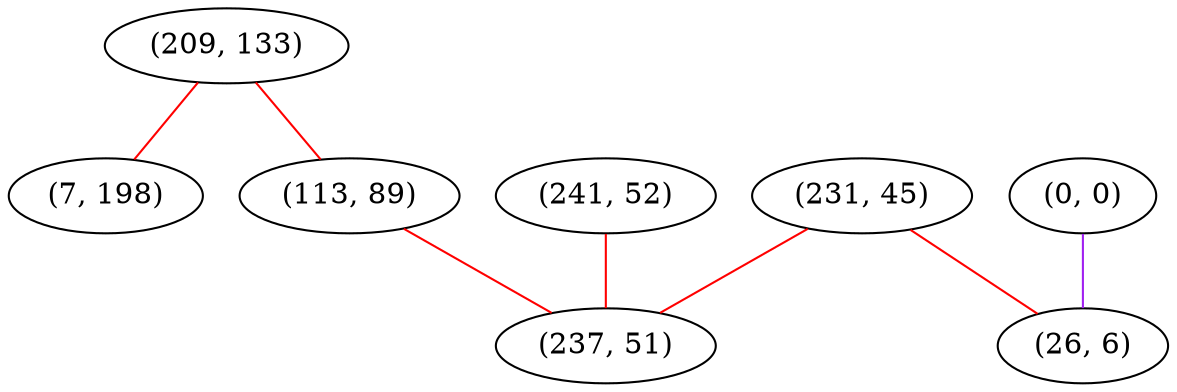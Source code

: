 graph "" {
"(209, 133)";
"(0, 0)";
"(7, 198)";
"(231, 45)";
"(241, 52)";
"(113, 89)";
"(237, 51)";
"(26, 6)";
"(209, 133)" -- "(7, 198)"  [color=red, key=0, weight=1];
"(209, 133)" -- "(113, 89)"  [color=red, key=0, weight=1];
"(0, 0)" -- "(26, 6)"  [color=purple, key=0, weight=4];
"(231, 45)" -- "(26, 6)"  [color=red, key=0, weight=1];
"(231, 45)" -- "(237, 51)"  [color=red, key=0, weight=1];
"(241, 52)" -- "(237, 51)"  [color=red, key=0, weight=1];
"(113, 89)" -- "(237, 51)"  [color=red, key=0, weight=1];
}
